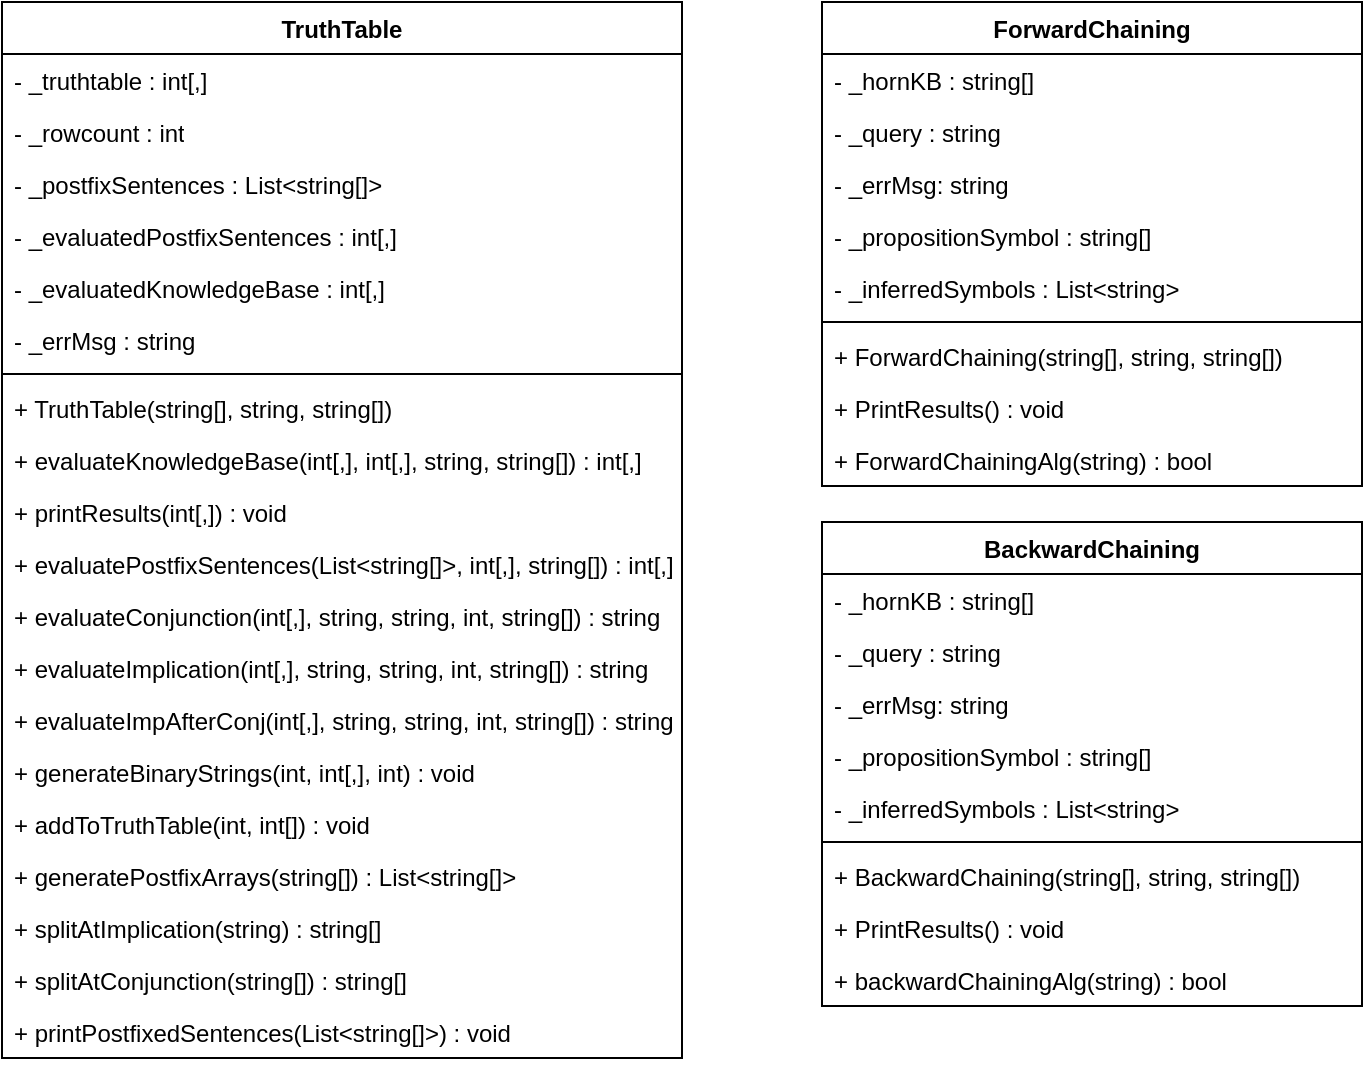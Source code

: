 <mxfile version="21.3.3" type="device">
  <diagram name="Page-1" id="64hsudB-vHW4dvqkT8O9">
    <mxGraphModel dx="1674" dy="764" grid="1" gridSize="10" guides="1" tooltips="1" connect="1" arrows="1" fold="1" page="1" pageScale="1" pageWidth="827" pageHeight="1169" math="0" shadow="0">
      <root>
        <mxCell id="0" />
        <mxCell id="1" parent="0" />
        <mxCell id="SXADNsXXSocRp0VXOs6D-1" value="TruthTable" style="swimlane;fontStyle=1;align=center;verticalAlign=top;childLayout=stackLayout;horizontal=1;startSize=26;horizontalStack=0;resizeParent=1;resizeParentMax=0;resizeLast=0;collapsible=1;marginBottom=0;whiteSpace=wrap;html=1;" parent="1" vertex="1">
          <mxGeometry x="70" y="70" width="340" height="528" as="geometry" />
        </mxCell>
        <mxCell id="SXADNsXXSocRp0VXOs6D-2" value="- _truthtable : int[,]" style="text;strokeColor=none;fillColor=none;align=left;verticalAlign=top;spacingLeft=4;spacingRight=4;overflow=hidden;rotatable=0;points=[[0,0.5],[1,0.5]];portConstraint=eastwest;whiteSpace=wrap;html=1;" parent="SXADNsXXSocRp0VXOs6D-1" vertex="1">
          <mxGeometry y="26" width="340" height="26" as="geometry" />
        </mxCell>
        <mxCell id="SXADNsXXSocRp0VXOs6D-5" value="- _rowcount : int" style="text;strokeColor=none;fillColor=none;align=left;verticalAlign=top;spacingLeft=4;spacingRight=4;overflow=hidden;rotatable=0;points=[[0,0.5],[1,0.5]];portConstraint=eastwest;whiteSpace=wrap;html=1;" parent="SXADNsXXSocRp0VXOs6D-1" vertex="1">
          <mxGeometry y="52" width="340" height="26" as="geometry" />
        </mxCell>
        <mxCell id="SXADNsXXSocRp0VXOs6D-6" value="- _postfixSentences : List&amp;lt;string[]&amp;gt;" style="text;strokeColor=none;fillColor=none;align=left;verticalAlign=top;spacingLeft=4;spacingRight=4;overflow=hidden;rotatable=0;points=[[0,0.5],[1,0.5]];portConstraint=eastwest;whiteSpace=wrap;html=1;" parent="SXADNsXXSocRp0VXOs6D-1" vertex="1">
          <mxGeometry y="78" width="340" height="26" as="geometry" />
        </mxCell>
        <mxCell id="SXADNsXXSocRp0VXOs6D-7" value="- _evaluatedPostfixSentences : int[,]" style="text;strokeColor=none;fillColor=none;align=left;verticalAlign=top;spacingLeft=4;spacingRight=4;overflow=hidden;rotatable=0;points=[[0,0.5],[1,0.5]];portConstraint=eastwest;whiteSpace=wrap;html=1;" parent="SXADNsXXSocRp0VXOs6D-1" vertex="1">
          <mxGeometry y="104" width="340" height="26" as="geometry" />
        </mxCell>
        <mxCell id="pOgPT-b4W-O_eGGaRVZ4-2" value="- _evaluatedKnowledgeBase : int[,]" style="text;strokeColor=none;fillColor=none;align=left;verticalAlign=top;spacingLeft=4;spacingRight=4;overflow=hidden;rotatable=0;points=[[0,0.5],[1,0.5]];portConstraint=eastwest;whiteSpace=wrap;html=1;" vertex="1" parent="SXADNsXXSocRp0VXOs6D-1">
          <mxGeometry y="130" width="340" height="26" as="geometry" />
        </mxCell>
        <mxCell id="SXADNsXXSocRp0VXOs6D-8" value="- _errMsg : string" style="text;strokeColor=none;fillColor=none;align=left;verticalAlign=top;spacingLeft=4;spacingRight=4;overflow=hidden;rotatable=0;points=[[0,0.5],[1,0.5]];portConstraint=eastwest;whiteSpace=wrap;html=1;" parent="SXADNsXXSocRp0VXOs6D-1" vertex="1">
          <mxGeometry y="156" width="340" height="26" as="geometry" />
        </mxCell>
        <mxCell id="SXADNsXXSocRp0VXOs6D-3" value="" style="line;strokeWidth=1;fillColor=none;align=left;verticalAlign=middle;spacingTop=-1;spacingLeft=3;spacingRight=3;rotatable=0;labelPosition=right;points=[];portConstraint=eastwest;strokeColor=inherit;" parent="SXADNsXXSocRp0VXOs6D-1" vertex="1">
          <mxGeometry y="182" width="340" height="8" as="geometry" />
        </mxCell>
        <mxCell id="SXADNsXXSocRp0VXOs6D-4" value="+ TruthTable(string[], string, string[])" style="text;strokeColor=none;fillColor=none;align=left;verticalAlign=top;spacingLeft=4;spacingRight=4;overflow=hidden;rotatable=0;points=[[0,0.5],[1,0.5]];portConstraint=eastwest;whiteSpace=wrap;html=1;" parent="SXADNsXXSocRp0VXOs6D-1" vertex="1">
          <mxGeometry y="190" width="340" height="26" as="geometry" />
        </mxCell>
        <mxCell id="SXADNsXXSocRp0VXOs6D-9" value="+ evaluateKnowledgeBase(int[,], int[,], string, string[]) : int[,]" style="text;strokeColor=none;fillColor=none;align=left;verticalAlign=top;spacingLeft=4;spacingRight=4;overflow=hidden;rotatable=0;points=[[0,0.5],[1,0.5]];portConstraint=eastwest;whiteSpace=wrap;html=1;" parent="SXADNsXXSocRp0VXOs6D-1" vertex="1">
          <mxGeometry y="216" width="340" height="26" as="geometry" />
        </mxCell>
        <mxCell id="SXADNsXXSocRp0VXOs6D-10" value="+ printResults(int[,]) : void" style="text;strokeColor=none;fillColor=none;align=left;verticalAlign=top;spacingLeft=4;spacingRight=4;overflow=hidden;rotatable=0;points=[[0,0.5],[1,0.5]];portConstraint=eastwest;whiteSpace=wrap;html=1;" parent="SXADNsXXSocRp0VXOs6D-1" vertex="1">
          <mxGeometry y="242" width="340" height="26" as="geometry" />
        </mxCell>
        <mxCell id="SXADNsXXSocRp0VXOs6D-11" value="+ evaluatePostfixSentences(List&amp;lt;string[]&amp;gt;, int[,], string[]) : int[,]" style="text;strokeColor=none;fillColor=none;align=left;verticalAlign=top;spacingLeft=4;spacingRight=4;overflow=hidden;rotatable=0;points=[[0,0.5],[1,0.5]];portConstraint=eastwest;whiteSpace=wrap;html=1;" parent="SXADNsXXSocRp0VXOs6D-1" vertex="1">
          <mxGeometry y="268" width="340" height="26" as="geometry" />
        </mxCell>
        <mxCell id="SXADNsXXSocRp0VXOs6D-12" value="+ evaluateConjunction(int[,], string, string, int, string[]) : string" style="text;strokeColor=none;fillColor=none;align=left;verticalAlign=top;spacingLeft=4;spacingRight=4;overflow=hidden;rotatable=0;points=[[0,0.5],[1,0.5]];portConstraint=eastwest;whiteSpace=wrap;html=1;" parent="SXADNsXXSocRp0VXOs6D-1" vertex="1">
          <mxGeometry y="294" width="340" height="26" as="geometry" />
        </mxCell>
        <mxCell id="SXADNsXXSocRp0VXOs6D-13" value="+ evaluateImplication(int[,], string, string, int, string[]) : string" style="text;strokeColor=none;fillColor=none;align=left;verticalAlign=top;spacingLeft=4;spacingRight=4;overflow=hidden;rotatable=0;points=[[0,0.5],[1,0.5]];portConstraint=eastwest;whiteSpace=wrap;html=1;" parent="SXADNsXXSocRp0VXOs6D-1" vertex="1">
          <mxGeometry y="320" width="340" height="26" as="geometry" />
        </mxCell>
        <mxCell id="SXADNsXXSocRp0VXOs6D-14" value="+ evaluateImpAfterConj(int[,], string, string, int, string[]) : string" style="text;strokeColor=none;fillColor=none;align=left;verticalAlign=top;spacingLeft=4;spacingRight=4;overflow=hidden;rotatable=0;points=[[0,0.5],[1,0.5]];portConstraint=eastwest;whiteSpace=wrap;html=1;" parent="SXADNsXXSocRp0VXOs6D-1" vertex="1">
          <mxGeometry y="346" width="340" height="26" as="geometry" />
        </mxCell>
        <mxCell id="SXADNsXXSocRp0VXOs6D-15" value="+ generateBinaryStrings(int, int[,], int) : void" style="text;strokeColor=none;fillColor=none;align=left;verticalAlign=top;spacingLeft=4;spacingRight=4;overflow=hidden;rotatable=0;points=[[0,0.5],[1,0.5]];portConstraint=eastwest;whiteSpace=wrap;html=1;" parent="SXADNsXXSocRp0VXOs6D-1" vertex="1">
          <mxGeometry y="372" width="340" height="26" as="geometry" />
        </mxCell>
        <mxCell id="SXADNsXXSocRp0VXOs6D-16" value="+ addToTruthTable(int, int[]) : void" style="text;strokeColor=none;fillColor=none;align=left;verticalAlign=top;spacingLeft=4;spacingRight=4;overflow=hidden;rotatable=0;points=[[0,0.5],[1,0.5]];portConstraint=eastwest;whiteSpace=wrap;html=1;" parent="SXADNsXXSocRp0VXOs6D-1" vertex="1">
          <mxGeometry y="398" width="340" height="26" as="geometry" />
        </mxCell>
        <mxCell id="SXADNsXXSocRp0VXOs6D-17" value="+ generatePostfixArrays(string[]) : List&amp;lt;string[]&amp;gt;" style="text;strokeColor=none;fillColor=none;align=left;verticalAlign=top;spacingLeft=4;spacingRight=4;overflow=hidden;rotatable=0;points=[[0,0.5],[1,0.5]];portConstraint=eastwest;whiteSpace=wrap;html=1;" parent="SXADNsXXSocRp0VXOs6D-1" vertex="1">
          <mxGeometry y="424" width="340" height="26" as="geometry" />
        </mxCell>
        <mxCell id="SXADNsXXSocRp0VXOs6D-18" value="+ splitAtImplication(string) : string[]" style="text;strokeColor=none;fillColor=none;align=left;verticalAlign=top;spacingLeft=4;spacingRight=4;overflow=hidden;rotatable=0;points=[[0,0.5],[1,0.5]];portConstraint=eastwest;whiteSpace=wrap;html=1;" parent="SXADNsXXSocRp0VXOs6D-1" vertex="1">
          <mxGeometry y="450" width="340" height="26" as="geometry" />
        </mxCell>
        <mxCell id="SXADNsXXSocRp0VXOs6D-19" value="+ splitAtConjunction(string[]) : string[]" style="text;strokeColor=none;fillColor=none;align=left;verticalAlign=top;spacingLeft=4;spacingRight=4;overflow=hidden;rotatable=0;points=[[0,0.5],[1,0.5]];portConstraint=eastwest;whiteSpace=wrap;html=1;" parent="SXADNsXXSocRp0VXOs6D-1" vertex="1">
          <mxGeometry y="476" width="340" height="26" as="geometry" />
        </mxCell>
        <mxCell id="SXADNsXXSocRp0VXOs6D-20" value="+ printPostfixedSentences(List&amp;lt;string[]&amp;gt;) : void" style="text;strokeColor=none;fillColor=none;align=left;verticalAlign=top;spacingLeft=4;spacingRight=4;overflow=hidden;rotatable=0;points=[[0,0.5],[1,0.5]];portConstraint=eastwest;whiteSpace=wrap;html=1;" parent="SXADNsXXSocRp0VXOs6D-1" vertex="1">
          <mxGeometry y="502" width="340" height="26" as="geometry" />
        </mxCell>
        <mxCell id="SXADNsXXSocRp0VXOs6D-21" value="ForwardChaining" style="swimlane;fontStyle=1;align=center;verticalAlign=top;childLayout=stackLayout;horizontal=1;startSize=26;horizontalStack=0;resizeParent=1;resizeParentMax=0;resizeLast=0;collapsible=1;marginBottom=0;whiteSpace=wrap;html=1;" parent="1" vertex="1">
          <mxGeometry x="480" y="70" width="270" height="242" as="geometry" />
        </mxCell>
        <mxCell id="SXADNsXXSocRp0VXOs6D-22" value="- _hornKB : string[]" style="text;strokeColor=none;fillColor=none;align=left;verticalAlign=top;spacingLeft=4;spacingRight=4;overflow=hidden;rotatable=0;points=[[0,0.5],[1,0.5]];portConstraint=eastwest;whiteSpace=wrap;html=1;" parent="SXADNsXXSocRp0VXOs6D-21" vertex="1">
          <mxGeometry y="26" width="270" height="26" as="geometry" />
        </mxCell>
        <mxCell id="SXADNsXXSocRp0VXOs6D-25" value="- _query : string" style="text;strokeColor=none;fillColor=none;align=left;verticalAlign=top;spacingLeft=4;spacingRight=4;overflow=hidden;rotatable=0;points=[[0,0.5],[1,0.5]];portConstraint=eastwest;whiteSpace=wrap;html=1;" parent="SXADNsXXSocRp0VXOs6D-21" vertex="1">
          <mxGeometry y="52" width="270" height="26" as="geometry" />
        </mxCell>
        <mxCell id="SXADNsXXSocRp0VXOs6D-26" value="- _errMsg: string" style="text;strokeColor=none;fillColor=none;align=left;verticalAlign=top;spacingLeft=4;spacingRight=4;overflow=hidden;rotatable=0;points=[[0,0.5],[1,0.5]];portConstraint=eastwest;whiteSpace=wrap;html=1;" parent="SXADNsXXSocRp0VXOs6D-21" vertex="1">
          <mxGeometry y="78" width="270" height="26" as="geometry" />
        </mxCell>
        <mxCell id="SXADNsXXSocRp0VXOs6D-27" value="- _propositionSymbol : string[]" style="text;strokeColor=none;fillColor=none;align=left;verticalAlign=top;spacingLeft=4;spacingRight=4;overflow=hidden;rotatable=0;points=[[0,0.5],[1,0.5]];portConstraint=eastwest;whiteSpace=wrap;html=1;" parent="SXADNsXXSocRp0VXOs6D-21" vertex="1">
          <mxGeometry y="104" width="270" height="26" as="geometry" />
        </mxCell>
        <mxCell id="SXADNsXXSocRp0VXOs6D-28" value="- _inferredSymbols : List&amp;lt;string&amp;gt;" style="text;strokeColor=none;fillColor=none;align=left;verticalAlign=top;spacingLeft=4;spacingRight=4;overflow=hidden;rotatable=0;points=[[0,0.5],[1,0.5]];portConstraint=eastwest;whiteSpace=wrap;html=1;" parent="SXADNsXXSocRp0VXOs6D-21" vertex="1">
          <mxGeometry y="130" width="270" height="26" as="geometry" />
        </mxCell>
        <mxCell id="SXADNsXXSocRp0VXOs6D-23" value="" style="line;strokeWidth=1;fillColor=none;align=left;verticalAlign=middle;spacingTop=-1;spacingLeft=3;spacingRight=3;rotatable=0;labelPosition=right;points=[];portConstraint=eastwest;strokeColor=inherit;" parent="SXADNsXXSocRp0VXOs6D-21" vertex="1">
          <mxGeometry y="156" width="270" height="8" as="geometry" />
        </mxCell>
        <mxCell id="SXADNsXXSocRp0VXOs6D-24" value="+ ForwardChaining(string[], string, string[])" style="text;strokeColor=none;fillColor=none;align=left;verticalAlign=top;spacingLeft=4;spacingRight=4;overflow=hidden;rotatable=0;points=[[0,0.5],[1,0.5]];portConstraint=eastwest;whiteSpace=wrap;html=1;" parent="SXADNsXXSocRp0VXOs6D-21" vertex="1">
          <mxGeometry y="164" width="270" height="26" as="geometry" />
        </mxCell>
        <mxCell id="SXADNsXXSocRp0VXOs6D-29" value="+ PrintResults() : void" style="text;strokeColor=none;fillColor=none;align=left;verticalAlign=top;spacingLeft=4;spacingRight=4;overflow=hidden;rotatable=0;points=[[0,0.5],[1,0.5]];portConstraint=eastwest;whiteSpace=wrap;html=1;" parent="SXADNsXXSocRp0VXOs6D-21" vertex="1">
          <mxGeometry y="190" width="270" height="26" as="geometry" />
        </mxCell>
        <mxCell id="SXADNsXXSocRp0VXOs6D-30" value="+ ForwardChainingAlg(string) : bool" style="text;strokeColor=none;fillColor=none;align=left;verticalAlign=top;spacingLeft=4;spacingRight=4;overflow=hidden;rotatable=0;points=[[0,0.5],[1,0.5]];portConstraint=eastwest;whiteSpace=wrap;html=1;" parent="SXADNsXXSocRp0VXOs6D-21" vertex="1">
          <mxGeometry y="216" width="270" height="26" as="geometry" />
        </mxCell>
        <mxCell id="SXADNsXXSocRp0VXOs6D-31" value="BackwardChaining" style="swimlane;fontStyle=1;align=center;verticalAlign=top;childLayout=stackLayout;horizontal=1;startSize=26;horizontalStack=0;resizeParent=1;resizeParentMax=0;resizeLast=0;collapsible=1;marginBottom=0;whiteSpace=wrap;html=1;" parent="1" vertex="1">
          <mxGeometry x="480" y="330" width="270" height="242" as="geometry" />
        </mxCell>
        <mxCell id="SXADNsXXSocRp0VXOs6D-32" value="- _hornKB : string[]" style="text;strokeColor=none;fillColor=none;align=left;verticalAlign=top;spacingLeft=4;spacingRight=4;overflow=hidden;rotatable=0;points=[[0,0.5],[1,0.5]];portConstraint=eastwest;whiteSpace=wrap;html=1;" parent="SXADNsXXSocRp0VXOs6D-31" vertex="1">
          <mxGeometry y="26" width="270" height="26" as="geometry" />
        </mxCell>
        <mxCell id="SXADNsXXSocRp0VXOs6D-33" value="- _query : string" style="text;strokeColor=none;fillColor=none;align=left;verticalAlign=top;spacingLeft=4;spacingRight=4;overflow=hidden;rotatable=0;points=[[0,0.5],[1,0.5]];portConstraint=eastwest;whiteSpace=wrap;html=1;" parent="SXADNsXXSocRp0VXOs6D-31" vertex="1">
          <mxGeometry y="52" width="270" height="26" as="geometry" />
        </mxCell>
        <mxCell id="SXADNsXXSocRp0VXOs6D-34" value="- _errMsg: string" style="text;strokeColor=none;fillColor=none;align=left;verticalAlign=top;spacingLeft=4;spacingRight=4;overflow=hidden;rotatable=0;points=[[0,0.5],[1,0.5]];portConstraint=eastwest;whiteSpace=wrap;html=1;" parent="SXADNsXXSocRp0VXOs6D-31" vertex="1">
          <mxGeometry y="78" width="270" height="26" as="geometry" />
        </mxCell>
        <mxCell id="SXADNsXXSocRp0VXOs6D-35" value="- _propositionSymbol : string[]" style="text;strokeColor=none;fillColor=none;align=left;verticalAlign=top;spacingLeft=4;spacingRight=4;overflow=hidden;rotatable=0;points=[[0,0.5],[1,0.5]];portConstraint=eastwest;whiteSpace=wrap;html=1;" parent="SXADNsXXSocRp0VXOs6D-31" vertex="1">
          <mxGeometry y="104" width="270" height="26" as="geometry" />
        </mxCell>
        <mxCell id="SXADNsXXSocRp0VXOs6D-36" value="- _inferredSymbols : List&amp;lt;string&amp;gt;" style="text;strokeColor=none;fillColor=none;align=left;verticalAlign=top;spacingLeft=4;spacingRight=4;overflow=hidden;rotatable=0;points=[[0,0.5],[1,0.5]];portConstraint=eastwest;whiteSpace=wrap;html=1;" parent="SXADNsXXSocRp0VXOs6D-31" vertex="1">
          <mxGeometry y="130" width="270" height="26" as="geometry" />
        </mxCell>
        <mxCell id="SXADNsXXSocRp0VXOs6D-37" value="" style="line;strokeWidth=1;fillColor=none;align=left;verticalAlign=middle;spacingTop=-1;spacingLeft=3;spacingRight=3;rotatable=0;labelPosition=right;points=[];portConstraint=eastwest;strokeColor=inherit;" parent="SXADNsXXSocRp0VXOs6D-31" vertex="1">
          <mxGeometry y="156" width="270" height="8" as="geometry" />
        </mxCell>
        <mxCell id="SXADNsXXSocRp0VXOs6D-38" value="+ BackwardChaining(string[], string, string[])" style="text;strokeColor=none;fillColor=none;align=left;verticalAlign=top;spacingLeft=4;spacingRight=4;overflow=hidden;rotatable=0;points=[[0,0.5],[1,0.5]];portConstraint=eastwest;whiteSpace=wrap;html=1;" parent="SXADNsXXSocRp0VXOs6D-31" vertex="1">
          <mxGeometry y="164" width="270" height="26" as="geometry" />
        </mxCell>
        <mxCell id="SXADNsXXSocRp0VXOs6D-39" value="+ PrintResults() : void" style="text;strokeColor=none;fillColor=none;align=left;verticalAlign=top;spacingLeft=4;spacingRight=4;overflow=hidden;rotatable=0;points=[[0,0.5],[1,0.5]];portConstraint=eastwest;whiteSpace=wrap;html=1;" parent="SXADNsXXSocRp0VXOs6D-31" vertex="1">
          <mxGeometry y="190" width="270" height="26" as="geometry" />
        </mxCell>
        <mxCell id="SXADNsXXSocRp0VXOs6D-40" value="+ backwardChainingAlg(string) : bool" style="text;strokeColor=none;fillColor=none;align=left;verticalAlign=top;spacingLeft=4;spacingRight=4;overflow=hidden;rotatable=0;points=[[0,0.5],[1,0.5]];portConstraint=eastwest;whiteSpace=wrap;html=1;" parent="SXADNsXXSocRp0VXOs6D-31" vertex="1">
          <mxGeometry y="216" width="270" height="26" as="geometry" />
        </mxCell>
      </root>
    </mxGraphModel>
  </diagram>
</mxfile>
